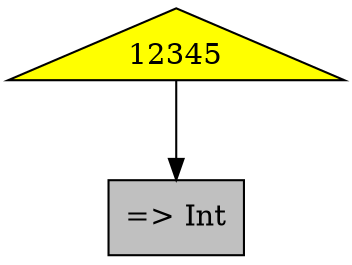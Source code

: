 digraph g {
ordering=out;n1[label=" =\> Int",fillcolor=gray,style=filled,shape=record];
n0[label="12345",fillcolor=yellow,style=filled,shape=triangle];
n0 -> n1;
}